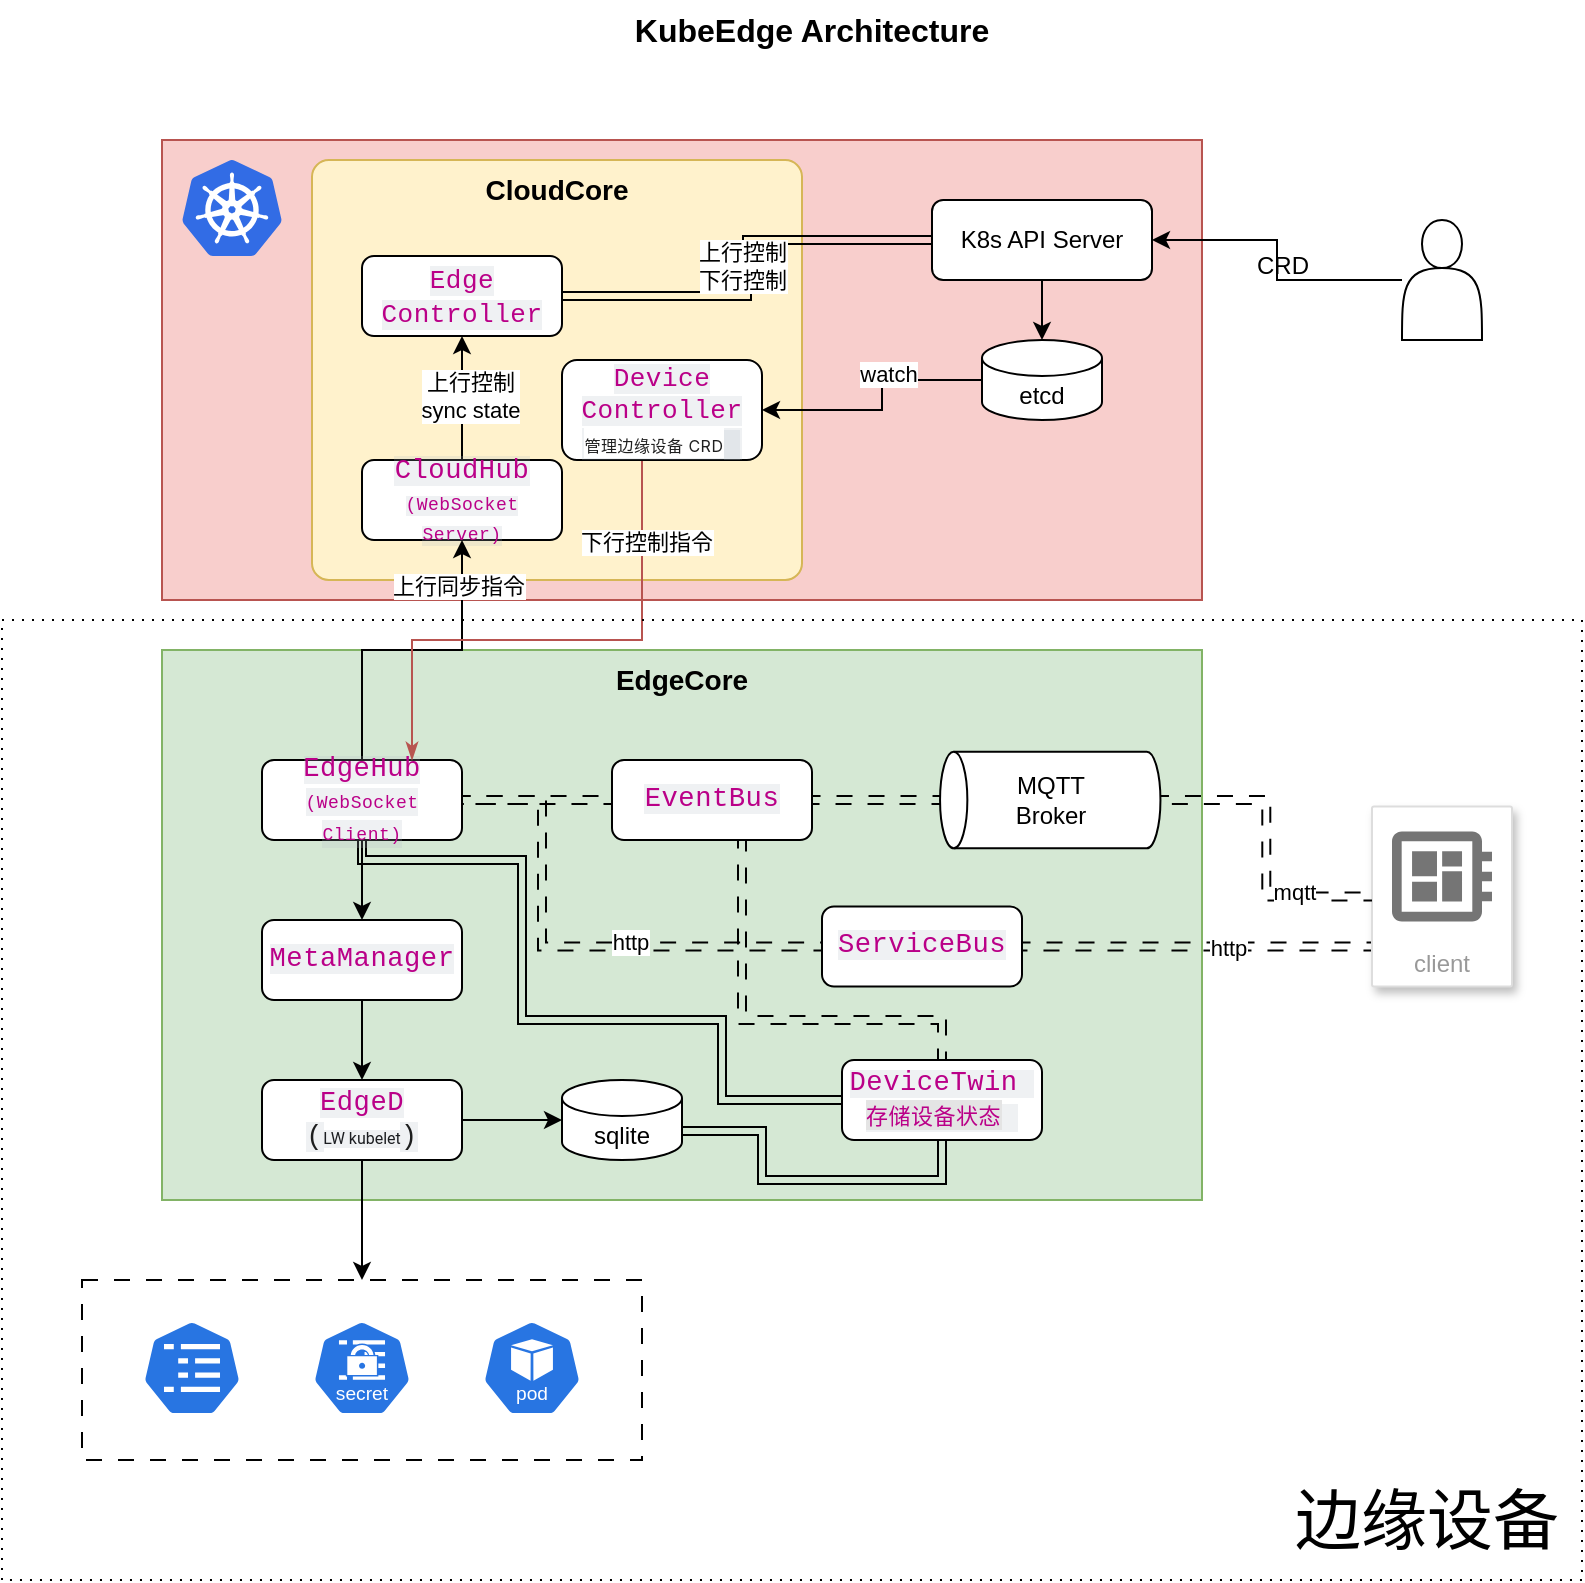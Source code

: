 <mxfile version="28.1.1">
  <diagram name="Page-1" id="Kl7iuOKc_XEdfUBPpo8f">
    <mxGraphModel dx="925" dy="551" grid="1" gridSize="10" guides="1" tooltips="1" connect="1" arrows="1" fold="1" page="1" pageScale="1" pageWidth="850" pageHeight="1100" math="0" shadow="0">
      <root>
        <mxCell id="0" />
        <mxCell id="1" parent="0" />
        <mxCell id="62GbrE6TORd7xZNesTIv-1" value="" style="rounded=1;whiteSpace=wrap;html=1;fillColor=#f8cecc;arcSize=0;strokeColor=#b85450;" parent="1" vertex="1">
          <mxGeometry x="100" y="100" width="520" height="230" as="geometry" />
        </mxCell>
        <mxCell id="62GbrE6TORd7xZNesTIv-2" value="" style="image;sketch=0;aspect=fixed;html=1;points=[];align=center;fontSize=12;image=img/lib/mscae/Kubernetes.svg;" parent="1" vertex="1">
          <mxGeometry x="110" y="110" width="50" height="48" as="geometry" />
        </mxCell>
        <mxCell id="62GbrE6TORd7xZNesTIv-3" value="&lt;b&gt;&lt;font style=&quot;font-size: 14px;&quot;&gt;CloudCore&lt;/font&gt;&lt;/b&gt;" style="rounded=1;whiteSpace=wrap;html=1;fillColor=#fff2cc;arcSize=4;verticalAlign=top;strokeColor=#d6b656;" parent="1" vertex="1">
          <mxGeometry x="175" y="110" width="245" height="210" as="geometry" />
        </mxCell>
        <mxCell id="62GbrE6TORd7xZNesTIv-4" value="KubeEdge Architecture" style="text;html=1;align=center;verticalAlign=middle;whiteSpace=wrap;rounded=0;fontStyle=1;fontSize=16;" parent="1" vertex="1">
          <mxGeometry x="310" y="30" width="230" height="30" as="geometry" />
        </mxCell>
        <mxCell id="62GbrE6TORd7xZNesTIv-8" value="&lt;b&gt;&lt;font style=&quot;font-size: 14px;&quot;&gt;EdgeCore&lt;/font&gt;&lt;/b&gt;" style="rounded=1;whiteSpace=wrap;html=1;fillColor=#d5e8d4;arcSize=0;verticalAlign=top;strokeColor=#82b366;" parent="1" vertex="1">
          <mxGeometry x="100" y="355" width="520" height="275" as="geometry" />
        </mxCell>
        <mxCell id="kMom09rq4pYjh6CpPgFS-17" style="edgeStyle=orthogonalEdgeStyle;rounded=0;orthogonalLoop=1;jettySize=auto;html=1;entryX=0.5;entryY=1;entryDx=0;entryDy=0;" edge="1" parent="1" source="62GbrE6TORd7xZNesTIv-9" target="62GbrE6TORd7xZNesTIv-12">
          <mxGeometry relative="1" as="geometry" />
        </mxCell>
        <mxCell id="kMom09rq4pYjh6CpPgFS-18" value="上行控制&lt;br&gt;sync state" style="edgeLabel;html=1;align=center;verticalAlign=middle;resizable=0;points=[];" vertex="1" connectable="0" parent="kMom09rq4pYjh6CpPgFS-17">
          <mxGeometry x="0.03" y="-4" relative="1" as="geometry">
            <mxPoint as="offset" />
          </mxGeometry>
        </mxCell>
        <mxCell id="62GbrE6TORd7xZNesTIv-9" value="&lt;div style=&quot;&quot;&gt;&lt;font color=&quot;rgba(0, 0, 0, 0.88)&quot; face=&quot;ui-monospace, SFMono-Regular, SF Mono, Menlo, Consolas, Liberation Mono, monospace&quot;&gt;&lt;span style=&quot;font-size: 13.6px; letter-spacing: 0.25px; white-space-collapse: preserve-breaks; background-color: rgba(175, 184, 193, 0.2);&quot;&gt;CloudHub&lt;br&gt;&lt;/span&gt;&lt;/font&gt;&lt;/div&gt;&lt;div style=&quot;&quot;&gt;&lt;font color=&quot;rgba(0, 0, 0, 0.88)&quot; face=&quot;ui-monospace, SFMono-Regular, SF Mono, Menlo, Consolas, Liberation Mono, monospace&quot; style=&quot;font-size: 9px;&quot;&gt;&lt;span style=&quot;letter-spacing: 0.25px; white-space-collapse: preserve-breaks; background-color: rgba(175, 184, 193, 0.2);&quot;&gt;(WebSocket Server)&lt;/span&gt;&lt;/font&gt;&lt;/div&gt;" style="rounded=1;whiteSpace=wrap;html=1;align=center;" parent="1" vertex="1">
          <mxGeometry x="200" y="260" width="100" height="40" as="geometry" />
        </mxCell>
        <mxCell id="62GbrE6TORd7xZNesTIv-31" style="edgeStyle=orthogonalEdgeStyle;rounded=0;orthogonalLoop=1;jettySize=auto;html=1;entryX=0.5;entryY=1;entryDx=0;entryDy=0;shadow=0;" parent="1" source="62GbrE6TORd7xZNesTIv-10" target="62GbrE6TORd7xZNesTIv-9" edge="1">
          <mxGeometry relative="1" as="geometry" />
        </mxCell>
        <mxCell id="kMom09rq4pYjh6CpPgFS-22" value="上行同步指令" style="edgeLabel;html=1;align=center;verticalAlign=middle;resizable=0;points=[];" vertex="1" connectable="0" parent="62GbrE6TORd7xZNesTIv-31">
          <mxGeometry x="0.712" y="2" relative="1" as="geometry">
            <mxPoint as="offset" />
          </mxGeometry>
        </mxCell>
        <mxCell id="kMom09rq4pYjh6CpPgFS-1" style="edgeStyle=orthogonalEdgeStyle;rounded=0;orthogonalLoop=1;jettySize=auto;html=1;entryX=0.5;entryY=0;entryDx=0;entryDy=0;" edge="1" parent="1" source="62GbrE6TORd7xZNesTIv-10" target="62GbrE6TORd7xZNesTIv-27">
          <mxGeometry relative="1" as="geometry" />
        </mxCell>
        <mxCell id="kMom09rq4pYjh6CpPgFS-9" style="edgeStyle=orthogonalEdgeStyle;rounded=0;orthogonalLoop=1;jettySize=auto;html=1;entryX=0;entryY=0.5;entryDx=0;entryDy=0;shape=link;" edge="1" parent="1" source="62GbrE6TORd7xZNesTIv-10" target="62GbrE6TORd7xZNesTIv-24">
          <mxGeometry relative="1" as="geometry">
            <Array as="points">
              <mxPoint x="200" y="460" />
              <mxPoint x="280" y="460" />
              <mxPoint x="280" y="540" />
              <mxPoint x="380" y="540" />
              <mxPoint x="380" y="580" />
            </Array>
          </mxGeometry>
        </mxCell>
        <mxCell id="kMom09rq4pYjh6CpPgFS-20" style="edgeStyle=orthogonalEdgeStyle;rounded=0;orthogonalLoop=1;jettySize=auto;html=1;entryX=0;entryY=0.5;entryDx=0;entryDy=0;shape=link;flowAnimation=1;" edge="1" parent="1" source="62GbrE6TORd7xZNesTIv-10" target="62GbrE6TORd7xZNesTIv-23">
          <mxGeometry relative="1" as="geometry" />
        </mxCell>
        <mxCell id="62GbrE6TORd7xZNesTIv-10" value="&lt;div style=&quot;&quot;&gt;&lt;font color=&quot;rgba(0, 0, 0, 0.88)&quot; face=&quot;ui-monospace, SFMono-Regular, SF Mono, Menlo, Consolas, Liberation Mono, monospace&quot;&gt;&lt;span style=&quot;letter-spacing: 0.25px; white-space-collapse: preserve-breaks; background-color: rgba(175, 184, 193, 0.2);&quot;&gt;&lt;span style=&quot;font-size: 13.6px;&quot;&gt;EdgeHub&lt;br&gt;&lt;/span&gt;&lt;font style=&quot;font-size: 9px;&quot;&gt;(WebSocket Client)&lt;/font&gt;&lt;/span&gt;&lt;/font&gt;&lt;/div&gt;" style="rounded=1;whiteSpace=wrap;html=1;align=center;" parent="1" vertex="1">
          <mxGeometry x="150" y="410" width="100" height="40" as="geometry" />
        </mxCell>
        <mxCell id="62GbrE6TORd7xZNesTIv-14" style="edgeStyle=orthogonalEdgeStyle;rounded=0;orthogonalLoop=1;jettySize=auto;html=1;entryX=0;entryY=0.5;entryDx=0;entryDy=0;shape=link;" parent="1" source="62GbrE6TORd7xZNesTIv-12" target="62GbrE6TORd7xZNesTIv-13" edge="1">
          <mxGeometry relative="1" as="geometry" />
        </mxCell>
        <mxCell id="62GbrE6TORd7xZNesTIv-21" value="上行控制&lt;br&gt;下行控制" style="edgeLabel;html=1;align=center;verticalAlign=middle;resizable=0;points=[];" parent="62GbrE6TORd7xZNesTIv-14" vertex="1" connectable="0">
          <mxGeometry x="-0.155" y="1" relative="1" as="geometry">
            <mxPoint y="-14" as="offset" />
          </mxGeometry>
        </mxCell>
        <mxCell id="62GbrE6TORd7xZNesTIv-12" value="&lt;div&gt;&lt;font color=&quot;rgba(0, 0, 0, 0.88)&quot; face=&quot;ui-monospace, SFMono-Regular, SF Mono, Menlo, Consolas, Liberation Mono, monospace&quot;&gt;&lt;span style=&quot;letter-spacing: 0.25px; white-space-collapse: preserve-breaks; background-color: rgba(175, 184, 193, 0.2);&quot;&gt;Edge&lt;br/&gt;Controller&lt;/span&gt;&lt;/font&gt;&lt;/div&gt;" style="rounded=1;whiteSpace=wrap;html=1;align=center;fontSize=13;" parent="1" vertex="1">
          <mxGeometry x="200" y="158" width="100" height="40" as="geometry" />
        </mxCell>
        <mxCell id="62GbrE6TORd7xZNesTIv-13" value="K8s API Server" style="rounded=1;whiteSpace=wrap;html=1;arcSize=14;" parent="1" vertex="1">
          <mxGeometry x="485" y="130" width="110" height="40" as="geometry" />
        </mxCell>
        <mxCell id="kMom09rq4pYjh6CpPgFS-12" style="edgeStyle=orthogonalEdgeStyle;rounded=0;orthogonalLoop=1;jettySize=auto;html=1;entryX=0.75;entryY=0;entryDx=0;entryDy=0;strokeColor=#b85450;endArrow=classicThin;endFill=1;fillColor=#f8cecc;" edge="1" parent="1" source="62GbrE6TORd7xZNesTIv-15" target="62GbrE6TORd7xZNesTIv-10">
          <mxGeometry relative="1" as="geometry">
            <Array as="points">
              <mxPoint x="340" y="350" />
              <mxPoint x="225" y="350" />
            </Array>
          </mxGeometry>
        </mxCell>
        <mxCell id="kMom09rq4pYjh6CpPgFS-21" value="下行控制指令" style="edgeLabel;html=1;align=center;verticalAlign=middle;resizable=0;points=[];" vertex="1" connectable="0" parent="kMom09rq4pYjh6CpPgFS-12">
          <mxGeometry x="-0.69" y="2" relative="1" as="geometry">
            <mxPoint as="offset" />
          </mxGeometry>
        </mxCell>
        <mxCell id="62GbrE6TORd7xZNesTIv-15" value="&lt;font color=&quot;rgba(0, 0, 0, 0.88)&quot; face=&quot;ui-monospace, SFMono-Regular, SF Mono, Menlo, Consolas, Liberation Mono, monospace&quot;&gt;&lt;span style=&quot;letter-spacing: 0.25px; background-color: rgba(175, 184, 193, 0.2);&quot;&gt;&lt;span style=&quot;white-space-collapse: preserve-breaks;&quot;&gt;Device&lt;/span&gt;&lt;br&gt;&lt;span style=&quot;white-space-collapse: preserve-breaks;&quot;&gt;Controller&lt;/span&gt;&lt;br/&gt;&lt;div style=&quot;white-space-collapse: preserve-breaks; background-color: light-dark(rgba(175, 184, 193, 0.2), rgb(73, 81, 89)); text-align: center;&quot;&gt;&lt;span style=&quot;color: light-dark(rgba(0, 0, 0, 0.88), rgb(237, 237, 237)); white-space-collapse: collapse; font-family: Inter, -apple-system, BlinkMacSystemFont, &amp;quot;Segoe UI&amp;quot;, &amp;quot;SF Pro SC&amp;quot;, &amp;quot;SF Pro Display&amp;quot;, &amp;quot;SF Pro Icons&amp;quot;, &amp;quot;PingFang SC&amp;quot;, &amp;quot;Hiragino Sans GB&amp;quot;, &amp;quot;Microsoft YaHei&amp;quot;, &amp;quot;Helvetica Neue&amp;quot;, Helvetica, Arial, &amp;quot;Times New Roman&amp;quot;, &amp;quot;Arial Unicode MS&amp;quot;, &amp;quot;Lucida Sans Unicode&amp;quot;, KaTeX_Main, sans-serif; text-align: start; background-color: rgb(255, 255, 255);&quot;&gt;&lt;font style=&quot;font-size: 8px;&quot;&gt;管理边缘设备 CRD&lt;/font&gt;&lt;/span&gt;&lt;span style=&quot;background-color: light-dark(rgba(175, 184, 193, 0.2), rgb(73, 81, 89)); color: light-dark(rgba(0, 0, 0, 0.88), rgb(237, 237, 237));&quot;&gt;&amp;nbsp;&lt;/span&gt;&lt;/div&gt;&lt;/span&gt;&lt;/font&gt;" style="rounded=1;whiteSpace=wrap;html=1;align=center;fontSize=13;" parent="1" vertex="1">
          <mxGeometry x="300" y="210" width="100" height="50" as="geometry" />
        </mxCell>
        <mxCell id="62GbrE6TORd7xZNesTIv-19" style="edgeStyle=orthogonalEdgeStyle;rounded=0;orthogonalLoop=1;jettySize=auto;html=1;entryX=1;entryY=0.5;entryDx=0;entryDy=0;" parent="1" source="62GbrE6TORd7xZNesTIv-17" target="62GbrE6TORd7xZNesTIv-15" edge="1">
          <mxGeometry relative="1" as="geometry">
            <Array as="points">
              <mxPoint x="460" y="220" />
              <mxPoint x="460" y="235" />
            </Array>
          </mxGeometry>
        </mxCell>
        <mxCell id="62GbrE6TORd7xZNesTIv-20" value="watch" style="edgeLabel;html=1;align=center;verticalAlign=middle;resizable=0;points=[];" parent="62GbrE6TORd7xZNesTIv-19" vertex="1" connectable="0">
          <mxGeometry x="-0.237" y="-3" relative="1" as="geometry">
            <mxPoint as="offset" />
          </mxGeometry>
        </mxCell>
        <mxCell id="62GbrE6TORd7xZNesTIv-17" value="etcd" style="shape=cylinder3;whiteSpace=wrap;html=1;boundedLbl=1;backgroundOutline=1;size=8.981;" parent="1" vertex="1">
          <mxGeometry x="510" y="200" width="60" height="40" as="geometry" />
        </mxCell>
        <mxCell id="62GbrE6TORd7xZNesTIv-18" style="edgeStyle=orthogonalEdgeStyle;rounded=0;orthogonalLoop=1;jettySize=auto;html=1;entryX=0.5;entryY=0;entryDx=0;entryDy=0;entryPerimeter=0;" parent="1" source="62GbrE6TORd7xZNesTIv-13" target="62GbrE6TORd7xZNesTIv-17" edge="1">
          <mxGeometry relative="1" as="geometry" />
        </mxCell>
        <mxCell id="kMom09rq4pYjh6CpPgFS-15" style="edgeStyle=orthogonalEdgeStyle;rounded=0;orthogonalLoop=1;jettySize=auto;html=1;entryX=0.5;entryY=0;entryDx=0;entryDy=0;jumpStyle=none;flowAnimation=1;shape=link;width=-4;" edge="1" parent="1" source="62GbrE6TORd7xZNesTIv-23" target="62GbrE6TORd7xZNesTIv-24">
          <mxGeometry relative="1" as="geometry">
            <Array as="points">
              <mxPoint x="390" y="540" />
              <mxPoint x="490" y="540" />
            </Array>
          </mxGeometry>
        </mxCell>
        <mxCell id="62GbrE6TORd7xZNesTIv-23" value="&lt;div style=&quot;&quot;&gt;&lt;font face=&quot;ui-monospace, SFMono-Regular, SF Mono, Menlo, Consolas, Liberation Mono, monospace&quot; color=&quot;rgba(0, 0, 0, 0.88)&quot;&gt;&lt;span style=&quot;font-size: 13.6px; letter-spacing: 0.25px; white-space-collapse: preserve-breaks; background-color: rgba(175, 184, 193, 0.2);&quot;&gt;EventBus&lt;/span&gt;&lt;/font&gt;&lt;/div&gt;" style="rounded=1;whiteSpace=wrap;html=1;align=center;" parent="1" vertex="1">
          <mxGeometry x="325" y="410" width="100" height="40" as="geometry" />
        </mxCell>
        <mxCell id="62GbrE6TORd7xZNesTIv-24" value="&lt;div style=&quot;&quot;&gt;&lt;font face=&quot;ui-monospace, SFMono-Regular, SF Mono, Menlo, Consolas, Liberation Mono, monospace&quot; color=&quot;rgba(0, 0, 0, 0.88)&quot;&gt;&lt;span style=&quot;letter-spacing: 0.25px; white-space-collapse: preserve-breaks; background-color: rgba(175, 184, 193, 0.2);&quot;&gt;&lt;span style=&quot;font-size: 13.6px;&quot;&gt;DeviceTwin&amp;nbsp;&lt;br/&gt;&lt;/span&gt;&lt;span style=&quot;font-family: Inter, -apple-system, BlinkMacSystemFont, &amp;quot;Segoe UI&amp;quot;, &amp;quot;SF Pro SC&amp;quot;, &amp;quot;SF Pro Display&amp;quot;, &amp;quot;SF Pro Icons&amp;quot;, &amp;quot;PingFang SC&amp;quot;, &amp;quot;Hiragino Sans GB&amp;quot;, &amp;quot;Microsoft YaHei&amp;quot;, &amp;quot;Helvetica Neue&amp;quot;, Helvetica, Arial, &amp;quot;Times New Roman&amp;quot;, &amp;quot;Arial Unicode MS&amp;quot;, &amp;quot;Lucida Sans Unicode&amp;quot;, KaTeX_Main, sans-serif; text-align: start; white-space-collapse: collapse; background-color: rgb(228, 228, 228);&quot;&gt;&lt;font style=&quot;font-size: 11px;&quot;&gt;存储设备状态&lt;/font&gt;&lt;/span&gt;&lt;span style=&quot;font-size: 13.6px;&quot;&gt;&amp;nbsp;&lt;/span&gt;&lt;/span&gt;&lt;/font&gt;&lt;/div&gt;" style="rounded=1;whiteSpace=wrap;html=1;align=center;" parent="1" vertex="1">
          <mxGeometry x="440" y="560" width="100" height="40" as="geometry" />
        </mxCell>
        <mxCell id="62GbrE6TORd7xZNesTIv-25" value="sqlite" style="shape=cylinder3;whiteSpace=wrap;html=1;boundedLbl=1;backgroundOutline=1;size=8.981;" parent="1" vertex="1">
          <mxGeometry x="300" y="570" width="60" height="40" as="geometry" />
        </mxCell>
        <mxCell id="kMom09rq4pYjh6CpPgFS-29" style="edgeStyle=orthogonalEdgeStyle;rounded=0;orthogonalLoop=1;jettySize=auto;html=1;entryX=0.5;entryY=0;entryDx=0;entryDy=0;" edge="1" parent="1" source="62GbrE6TORd7xZNesTIv-26" target="kMom09rq4pYjh6CpPgFS-28">
          <mxGeometry relative="1" as="geometry" />
        </mxCell>
        <mxCell id="62GbrE6TORd7xZNesTIv-26" value="&lt;div style=&quot;&quot;&gt;&lt;font face=&quot;ui-monospace, SFMono-Regular, SF Mono, Menlo, Consolas, Liberation Mono, monospace&quot; color=&quot;rgba(0, 0, 0, 0.88)&quot;&gt;&lt;span style=&quot;font-size: 13.6px; letter-spacing: 0.25px; white-space-collapse: preserve-breaks; background-color: rgba(175, 184, 193, 0.2);&quot;&gt;EdgeD&lt;/span&gt;&lt;/font&gt;&lt;/div&gt;&lt;div style=&quot;text-align: start;&quot;&gt;&lt;font&gt;&lt;span style=&quot;color: light-dark(rgba(0, 0, 0, 0.88), rgb(237, 237, 237)); font-family: ui-monospace, SFMono-Regular, &amp;quot;SF Mono&amp;quot;, Menlo, Consolas, &amp;quot;Liberation Mono&amp;quot;, monospace; font-size: 13.6px; letter-spacing: 0.25px; white-space-collapse: preserve-breaks; background-color: rgba(175, 184, 193, 0.2);&quot;&gt;(&lt;/span&gt;&lt;span style=&quot;font-size: 8px; background-color: rgba(175, 184, 193, 0.2);&quot;&gt;&lt;font face=&quot;Roboto, sans-serif&quot; color=&quot;#1c1e21&quot;&gt;LW kubelet&lt;/font&gt;&lt;/span&gt;&lt;/font&gt;&lt;span style=&quot;background-color: light-dark(rgba(175, 184, 193, 0.2), rgb(73, 81, 89)); font-size: 13.6px; letter-spacing: 0.25px; white-space-collapse: preserve-breaks; color: light-dark(rgba(0, 0, 0, 0.88), rgb(237, 237, 237)); font-family: ui-monospace, SFMono-Regular, &amp;quot;SF Mono&amp;quot;, Menlo, Consolas, &amp;quot;Liberation Mono&amp;quot;, monospace;&quot;&gt;)&lt;/span&gt;&lt;/div&gt;" style="rounded=1;whiteSpace=wrap;html=1;align=center;" parent="1" vertex="1">
          <mxGeometry x="150" y="570" width="100" height="40" as="geometry" />
        </mxCell>
        <mxCell id="kMom09rq4pYjh6CpPgFS-2" style="edgeStyle=orthogonalEdgeStyle;rounded=0;orthogonalLoop=1;jettySize=auto;html=1;entryX=0.5;entryY=0;entryDx=0;entryDy=0;" edge="1" parent="1" source="62GbrE6TORd7xZNesTIv-27" target="62GbrE6TORd7xZNesTIv-26">
          <mxGeometry relative="1" as="geometry" />
        </mxCell>
        <mxCell id="62GbrE6TORd7xZNesTIv-27" value="&lt;div style=&quot;&quot;&gt;&lt;font face=&quot;ui-monospace, SFMono-Regular, SF Mono, Menlo, Consolas, Liberation Mono, monospace&quot; color=&quot;rgba(0, 0, 0, 0.88)&quot;&gt;&lt;span style=&quot;font-size: 13.6px; letter-spacing: 0.25px; white-space-collapse: preserve-breaks; background-color: rgba(175, 184, 193, 0.2);&quot;&gt;MetaManager&lt;/span&gt;&lt;/font&gt;&lt;/div&gt;" style="rounded=1;whiteSpace=wrap;html=1;align=center;" parent="1" vertex="1">
          <mxGeometry x="150" y="490" width="100" height="40" as="geometry" />
        </mxCell>
        <mxCell id="62GbrE6TORd7xZNesTIv-29" style="edgeStyle=orthogonalEdgeStyle;rounded=0;orthogonalLoop=1;jettySize=auto;html=1;entryX=1;entryY=0.5;entryDx=0;entryDy=0;" parent="1" source="62GbrE6TORd7xZNesTIv-28" target="62GbrE6TORd7xZNesTIv-13" edge="1">
          <mxGeometry relative="1" as="geometry" />
        </mxCell>
        <mxCell id="62GbrE6TORd7xZNesTIv-28" value="" style="shape=actor;whiteSpace=wrap;html=1;" parent="1" vertex="1">
          <mxGeometry x="720" y="140" width="40" height="60" as="geometry" />
        </mxCell>
        <mxCell id="62GbrE6TORd7xZNesTIv-30" value="CRD" style="text;html=1;align=center;verticalAlign=middle;resizable=0;points=[];autosize=1;strokeColor=none;fillColor=none;" parent="1" vertex="1">
          <mxGeometry x="635" y="148" width="50" height="30" as="geometry" />
        </mxCell>
        <mxCell id="62GbrE6TORd7xZNesTIv-36" value="" style="group" parent="1" vertex="1" connectable="0">
          <mxGeometry x="439.995" y="400.005" width="136.67" height="83.23" as="geometry" />
        </mxCell>
        <mxCell id="62GbrE6TORd7xZNesTIv-34" value="" style="shape=cylinder3;whiteSpace=wrap;html=1;boundedLbl=1;backgroundOutline=1;size=6.828;rotation=-90;" parent="62GbrE6TORd7xZNesTIv-36" vertex="1">
          <mxGeometry x="80" y="-25.1" width="48.26" height="110.2" as="geometry" />
        </mxCell>
        <mxCell id="62GbrE6TORd7xZNesTIv-35" value="MQTT Broker" style="text;html=1;align=center;verticalAlign=middle;whiteSpace=wrap;rounded=0;" parent="62GbrE6TORd7xZNesTIv-36" vertex="1">
          <mxGeometry x="68.71" y="20" width="70.84" height="20" as="geometry" />
        </mxCell>
        <mxCell id="62GbrE6TORd7xZNesTIv-39" style="edgeStyle=orthogonalEdgeStyle;rounded=0;orthogonalLoop=1;jettySize=auto;html=1;entryX=1;entryY=0.5;entryDx=0;entryDy=0;shape=link;flowAnimation=1;" parent="1" source="62GbrE6TORd7xZNesTIv-34" target="62GbrE6TORd7xZNesTIv-23" edge="1">
          <mxGeometry relative="1" as="geometry" />
        </mxCell>
        <mxCell id="kMom09rq4pYjh6CpPgFS-5" style="edgeStyle=orthogonalEdgeStyle;rounded=0;orthogonalLoop=1;jettySize=auto;html=1;entryX=1;entryY=0.5;entryDx=0;entryDy=0;shape=link;flowAnimation=1;" edge="1" parent="1" source="62GbrE6TORd7xZNesTIv-41" target="kMom09rq4pYjh6CpPgFS-4">
          <mxGeometry relative="1" as="geometry">
            <Array as="points">
              <mxPoint x="705" y="503" />
            </Array>
          </mxGeometry>
        </mxCell>
        <mxCell id="kMom09rq4pYjh6CpPgFS-6" value="http" style="edgeLabel;html=1;align=center;verticalAlign=middle;resizable=0;points=[];" vertex="1" connectable="0" parent="kMom09rq4pYjh6CpPgFS-5">
          <mxGeometry x="-0.175" y="1" relative="1" as="geometry">
            <mxPoint as="offset" />
          </mxGeometry>
        </mxCell>
        <mxCell id="62GbrE6TORd7xZNesTIv-41" value="client" style="fillColor=#ffffff;strokeColor=#dddddd;shadow=1;strokeWidth=1;rounded=1;absoluteArcSize=1;arcSize=2;labelPosition=center;verticalLabelPosition=middle;align=center;verticalAlign=bottom;spacingLeft=0;fontColor=#999999;fontSize=12;whiteSpace=wrap;spacingBottom=2;html=1;" parent="1" vertex="1">
          <mxGeometry x="705" y="433.23" width="70" height="90" as="geometry" />
        </mxCell>
        <mxCell id="62GbrE6TORd7xZNesTIv-42" value="" style="sketch=0;dashed=0;connectable=0;html=1;fillColor=#757575;strokeColor=none;shape=mxgraph.gcp2.circuit_board;part=1;" parent="62GbrE6TORd7xZNesTIv-41" vertex="1">
          <mxGeometry x="0.5" width="50" height="45" relative="1" as="geometry">
            <mxPoint x="-25" y="12.5" as="offset" />
          </mxGeometry>
        </mxCell>
        <mxCell id="62GbrE6TORd7xZNesTIv-43" style="edgeStyle=orthogonalEdgeStyle;rounded=0;orthogonalLoop=1;jettySize=auto;html=1;entryX=0.5;entryY=1;entryDx=0;entryDy=0;entryPerimeter=0;shape=link;flowAnimation=1;" parent="1" source="62GbrE6TORd7xZNesTIv-41" target="62GbrE6TORd7xZNesTIv-34" edge="1">
          <mxGeometry relative="1" as="geometry" />
        </mxCell>
        <mxCell id="kMom09rq4pYjh6CpPgFS-7" value="mqtt" style="edgeLabel;html=1;align=center;verticalAlign=middle;resizable=0;points=[];" vertex="1" connectable="0" parent="62GbrE6TORd7xZNesTIv-43">
          <mxGeometry x="-0.485" y="-2" relative="1" as="geometry">
            <mxPoint as="offset" />
          </mxGeometry>
        </mxCell>
        <mxCell id="kMom09rq4pYjh6CpPgFS-3" style="edgeStyle=orthogonalEdgeStyle;rounded=0;orthogonalLoop=1;jettySize=auto;html=1;entryX=0;entryY=0.5;entryDx=0;entryDy=0;entryPerimeter=0;" edge="1" parent="1" source="62GbrE6TORd7xZNesTIv-26" target="62GbrE6TORd7xZNesTIv-25">
          <mxGeometry relative="1" as="geometry" />
        </mxCell>
        <mxCell id="kMom09rq4pYjh6CpPgFS-8" style="edgeStyle=orthogonalEdgeStyle;rounded=0;orthogonalLoop=1;jettySize=auto;html=1;entryX=1;entryY=0.5;entryDx=0;entryDy=0;shape=link;flowAnimation=1;" edge="1" parent="1" source="kMom09rq4pYjh6CpPgFS-4" target="62GbrE6TORd7xZNesTIv-10">
          <mxGeometry relative="1" as="geometry">
            <Array as="points">
              <mxPoint x="290" y="503" />
              <mxPoint x="290" y="430" />
            </Array>
          </mxGeometry>
        </mxCell>
        <mxCell id="kMom09rq4pYjh6CpPgFS-16" value="http" style="edgeLabel;html=1;align=center;verticalAlign=middle;resizable=0;points=[];" vertex="1" connectable="0" parent="kMom09rq4pYjh6CpPgFS-8">
          <mxGeometry x="-0.237" y="-2" relative="1" as="geometry">
            <mxPoint as="offset" />
          </mxGeometry>
        </mxCell>
        <mxCell id="kMom09rq4pYjh6CpPgFS-4" value="&lt;div style=&quot;&quot;&gt;&lt;font face=&quot;ui-monospace, SFMono-Regular, SF Mono, Menlo, Consolas, Liberation Mono, monospace&quot; color=&quot;rgba(0, 0, 0, 0.88)&quot;&gt;&lt;span style=&quot;font-size: 13.6px; letter-spacing: 0.25px; white-space-collapse: preserve-breaks; background-color: rgba(175, 184, 193, 0.2);&quot;&gt;ServiceBus&lt;/span&gt;&lt;/font&gt;&lt;/div&gt;" style="rounded=1;whiteSpace=wrap;html=1;align=center;" vertex="1" parent="1">
          <mxGeometry x="430" y="483.23" width="100" height="40" as="geometry" />
        </mxCell>
        <mxCell id="kMom09rq4pYjh6CpPgFS-10" style="edgeStyle=orthogonalEdgeStyle;rounded=0;orthogonalLoop=1;jettySize=auto;html=1;entryX=1;entryY=0;entryDx=0;entryDy=25.51;entryPerimeter=0;shape=link;" edge="1" parent="1" source="62GbrE6TORd7xZNesTIv-24" target="62GbrE6TORd7xZNesTIv-25">
          <mxGeometry relative="1" as="geometry">
            <Array as="points">
              <mxPoint x="490" y="620" />
              <mxPoint x="400" y="620" />
              <mxPoint x="400" y="596" />
            </Array>
          </mxGeometry>
        </mxCell>
        <mxCell id="kMom09rq4pYjh6CpPgFS-23" value="" style="aspect=fixed;sketch=0;html=1;dashed=0;whitespace=wrap;verticalLabelPosition=bottom;verticalAlign=top;fillColor=#2875E2;strokeColor=#ffffff;points=[[0.005,0.63,0],[0.1,0.2,0],[0.9,0.2,0],[0.5,0,0],[0.995,0.63,0],[0.72,0.99,0],[0.5,1,0],[0.28,0.99,0]];shape=mxgraph.kubernetes.icon2;prIcon=cm" vertex="1" parent="1">
          <mxGeometry x="90" y="690" width="50" height="48" as="geometry" />
        </mxCell>
        <mxCell id="kMom09rq4pYjh6CpPgFS-24" value="" style="aspect=fixed;sketch=0;html=1;dashed=0;whitespace=wrap;verticalLabelPosition=bottom;verticalAlign=top;fillColor=#2875E2;strokeColor=#ffffff;points=[[0.005,0.63,0],[0.1,0.2,0],[0.9,0.2,0],[0.5,0,0],[0.995,0.63,0],[0.72,0.99,0],[0.5,1,0],[0.28,0.99,0]];shape=mxgraph.kubernetes.icon2;kubernetesLabel=1;prIcon=secret" vertex="1" parent="1">
          <mxGeometry x="175" y="690" width="50" height="48" as="geometry" />
        </mxCell>
        <mxCell id="kMom09rq4pYjh6CpPgFS-25" value="" style="aspect=fixed;sketch=0;html=1;dashed=0;whitespace=wrap;verticalLabelPosition=bottom;verticalAlign=top;fillColor=#2875E2;strokeColor=#ffffff;points=[[0.005,0.63,0],[0.1,0.2,0],[0.9,0.2,0],[0.5,0,0],[0.995,0.63,0],[0.72,0.99,0],[0.5,1,0],[0.28,0.99,0]];shape=mxgraph.kubernetes.icon2;kubernetesLabel=1;prIcon=pod" vertex="1" parent="1">
          <mxGeometry x="260" y="690" width="50" height="48" as="geometry" />
        </mxCell>
        <mxCell id="kMom09rq4pYjh6CpPgFS-28" value="" style="rounded=0;whiteSpace=wrap;html=1;fillColor=none;dashed=1;dashPattern=8 8;" vertex="1" parent="1">
          <mxGeometry x="60" y="670" width="280" height="90" as="geometry" />
        </mxCell>
        <mxCell id="kMom09rq4pYjh6CpPgFS-30" value="" style="rounded=0;whiteSpace=wrap;html=1;fillColor=none;dashed=1;dashPattern=1 4;fontStyle=0" vertex="1" parent="1">
          <mxGeometry x="20" y="340.01" width="790" height="479.99" as="geometry" />
        </mxCell>
        <mxCell id="kMom09rq4pYjh6CpPgFS-31" value="边缘设备" style="text;html=1;align=center;verticalAlign=middle;whiteSpace=wrap;rounded=0;strokeWidth=5;fontSize=33;" vertex="1" parent="1">
          <mxGeometry x="660" y="770" width="145" height="40" as="geometry" />
        </mxCell>
      </root>
    </mxGraphModel>
  </diagram>
</mxfile>
